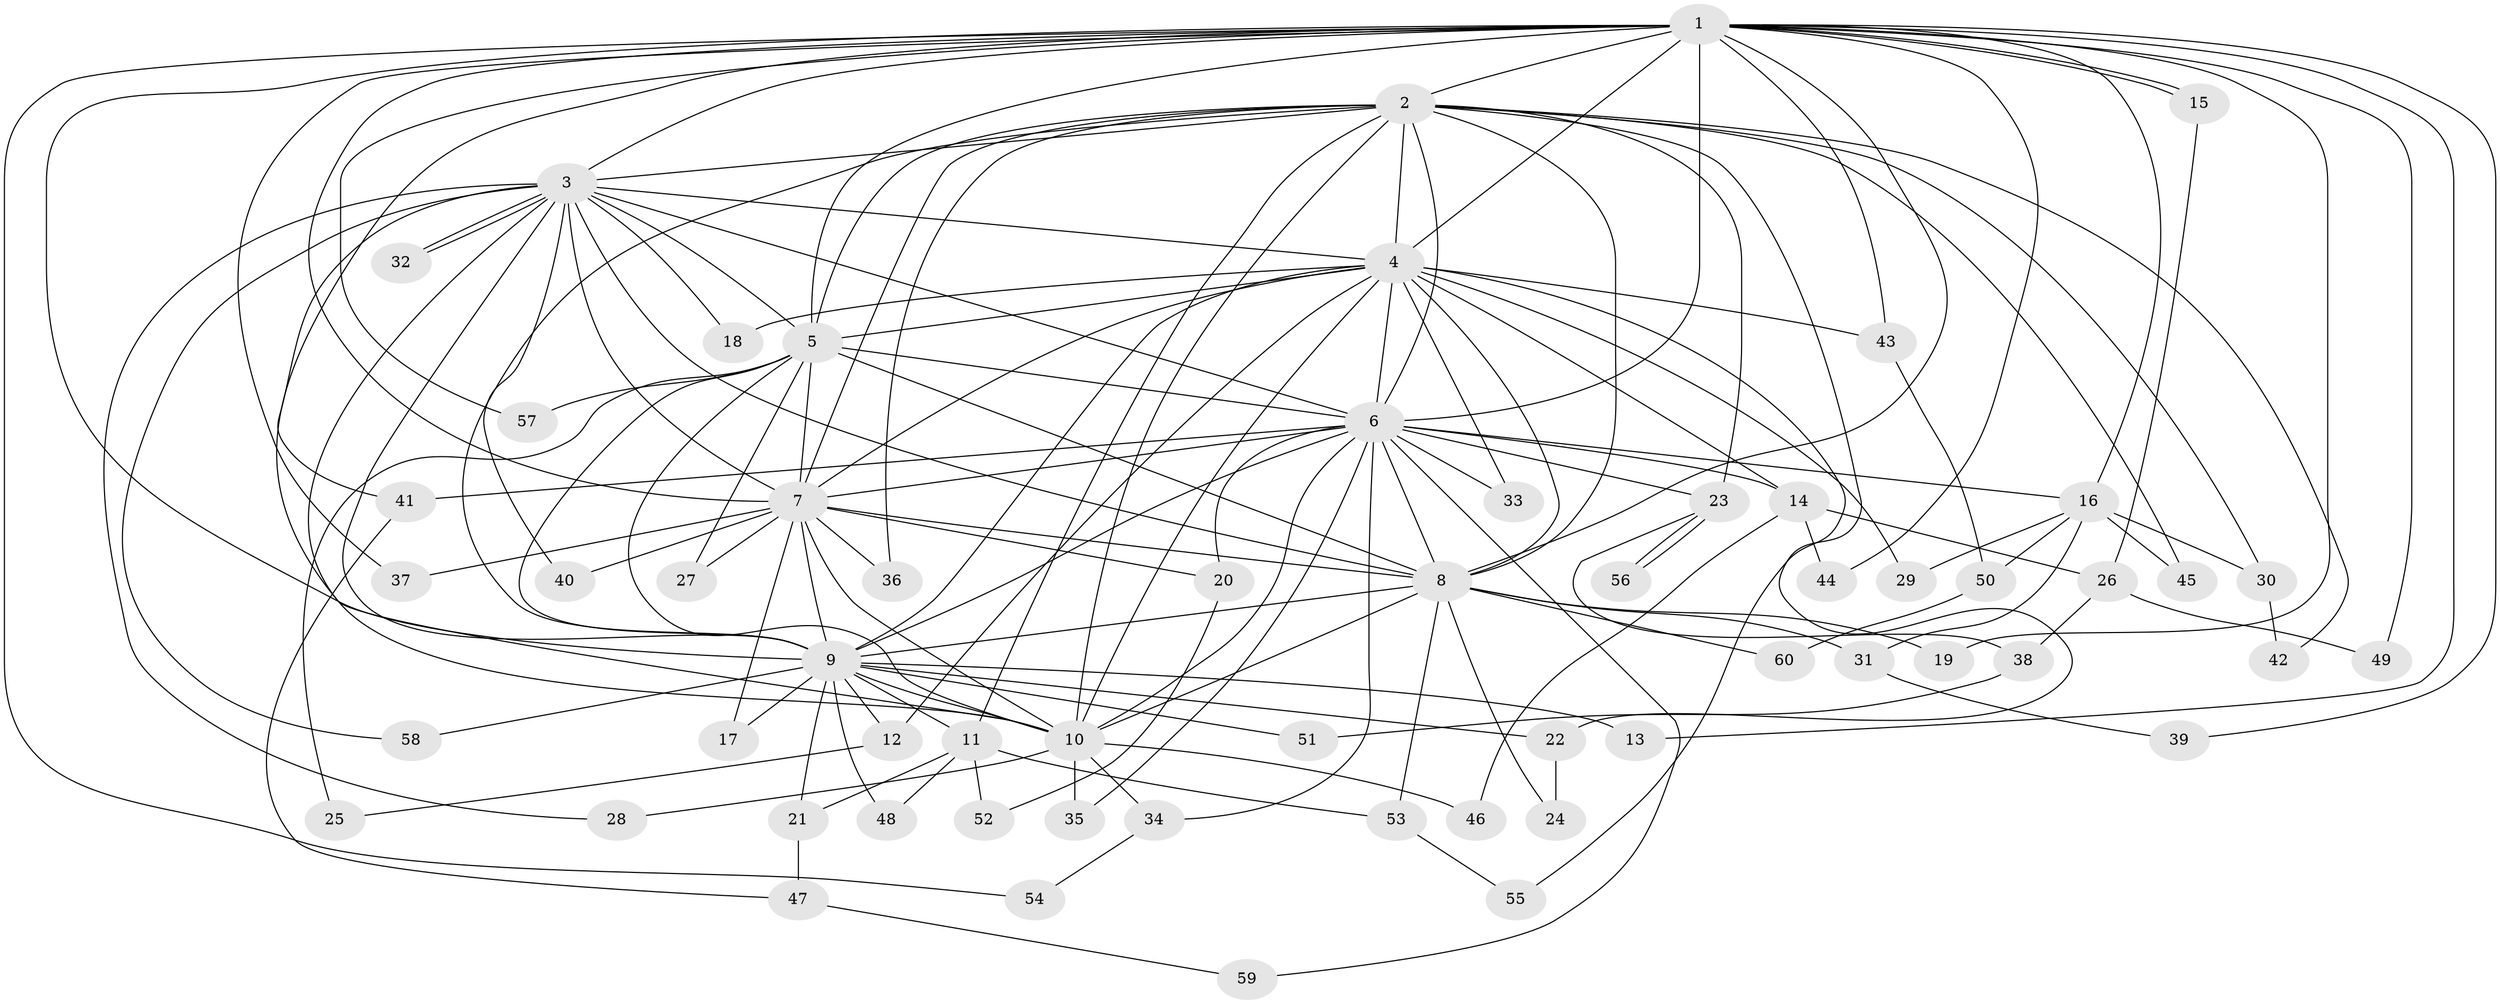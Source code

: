 // Generated by graph-tools (version 1.1) at 2025/25/03/09/25 03:25:36]
// undirected, 60 vertices, 145 edges
graph export_dot {
graph [start="1"]
  node [color=gray90,style=filled];
  1;
  2;
  3;
  4;
  5;
  6;
  7;
  8;
  9;
  10;
  11;
  12;
  13;
  14;
  15;
  16;
  17;
  18;
  19;
  20;
  21;
  22;
  23;
  24;
  25;
  26;
  27;
  28;
  29;
  30;
  31;
  32;
  33;
  34;
  35;
  36;
  37;
  38;
  39;
  40;
  41;
  42;
  43;
  44;
  45;
  46;
  47;
  48;
  49;
  50;
  51;
  52;
  53;
  54;
  55;
  56;
  57;
  58;
  59;
  60;
  1 -- 2;
  1 -- 3;
  1 -- 4;
  1 -- 5;
  1 -- 6;
  1 -- 7;
  1 -- 8;
  1 -- 9;
  1 -- 10;
  1 -- 13;
  1 -- 15;
  1 -- 15;
  1 -- 16;
  1 -- 19;
  1 -- 37;
  1 -- 39;
  1 -- 43;
  1 -- 44;
  1 -- 49;
  1 -- 54;
  1 -- 57;
  2 -- 3;
  2 -- 4;
  2 -- 5;
  2 -- 6;
  2 -- 7;
  2 -- 8;
  2 -- 9;
  2 -- 10;
  2 -- 11;
  2 -- 22;
  2 -- 23;
  2 -- 30;
  2 -- 36;
  2 -- 42;
  2 -- 45;
  3 -- 4;
  3 -- 5;
  3 -- 6;
  3 -- 7;
  3 -- 8;
  3 -- 9;
  3 -- 10;
  3 -- 18;
  3 -- 28;
  3 -- 32;
  3 -- 32;
  3 -- 40;
  3 -- 41;
  3 -- 58;
  4 -- 5;
  4 -- 6;
  4 -- 7;
  4 -- 8;
  4 -- 9;
  4 -- 10;
  4 -- 12;
  4 -- 14;
  4 -- 18;
  4 -- 29;
  4 -- 33;
  4 -- 43;
  4 -- 55;
  5 -- 6;
  5 -- 7;
  5 -- 8;
  5 -- 9;
  5 -- 10;
  5 -- 25;
  5 -- 27;
  5 -- 57;
  6 -- 7;
  6 -- 8;
  6 -- 9;
  6 -- 10;
  6 -- 14;
  6 -- 16;
  6 -- 20;
  6 -- 23;
  6 -- 33;
  6 -- 34;
  6 -- 35;
  6 -- 41;
  6 -- 59;
  7 -- 8;
  7 -- 9;
  7 -- 10;
  7 -- 17;
  7 -- 20;
  7 -- 27;
  7 -- 36;
  7 -- 37;
  7 -- 40;
  8 -- 9;
  8 -- 10;
  8 -- 19;
  8 -- 24;
  8 -- 31;
  8 -- 53;
  8 -- 60;
  9 -- 10;
  9 -- 11;
  9 -- 12;
  9 -- 13;
  9 -- 17;
  9 -- 21;
  9 -- 22;
  9 -- 48;
  9 -- 51;
  9 -- 58;
  10 -- 28;
  10 -- 34;
  10 -- 35;
  10 -- 46;
  11 -- 21;
  11 -- 48;
  11 -- 52;
  11 -- 53;
  12 -- 25;
  14 -- 26;
  14 -- 44;
  14 -- 46;
  15 -- 26;
  16 -- 29;
  16 -- 30;
  16 -- 31;
  16 -- 45;
  16 -- 50;
  20 -- 52;
  21 -- 47;
  22 -- 24;
  23 -- 38;
  23 -- 56;
  23 -- 56;
  26 -- 38;
  26 -- 49;
  30 -- 42;
  31 -- 39;
  34 -- 54;
  38 -- 51;
  41 -- 47;
  43 -- 50;
  47 -- 59;
  50 -- 60;
  53 -- 55;
}
